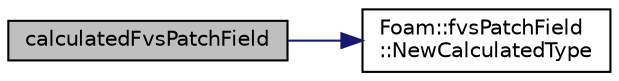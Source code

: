 digraph "calculatedFvsPatchField"
{
  bgcolor="transparent";
  edge [fontname="Helvetica",fontsize="10",labelfontname="Helvetica",labelfontsize="10"];
  node [fontname="Helvetica",fontsize="10",shape=record];
  rankdir="LR";
  Node1 [label="calculatedFvsPatchField",height=0.2,width=0.4,color="black", fillcolor="grey75", style="filled", fontcolor="black"];
  Node1 -> Node2 [color="midnightblue",fontsize="10",style="solid",fontname="Helvetica"];
  Node2 [label="Foam::fvsPatchField\l::NewCalculatedType",height=0.2,width=0.4,color="black",URL="$a00903.html#a6a0dfb9bdfc2591bbd2778d107a7d1a3",tooltip="Return a pointer to a new calculatedFvsPatchField created on. "];
}
